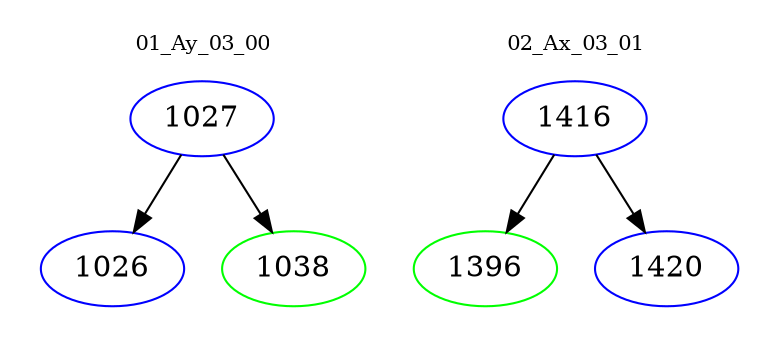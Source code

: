 digraph{
subgraph cluster_0 {
color = white
label = "01_Ay_03_00";
fontsize=10;
T0_1027 [label="1027", color="blue"]
T0_1027 -> T0_1026 [color="black"]
T0_1026 [label="1026", color="blue"]
T0_1027 -> T0_1038 [color="black"]
T0_1038 [label="1038", color="green"]
}
subgraph cluster_1 {
color = white
label = "02_Ax_03_01";
fontsize=10;
T1_1416 [label="1416", color="blue"]
T1_1416 -> T1_1396 [color="black"]
T1_1396 [label="1396", color="green"]
T1_1416 -> T1_1420 [color="black"]
T1_1420 [label="1420", color="blue"]
}
}
